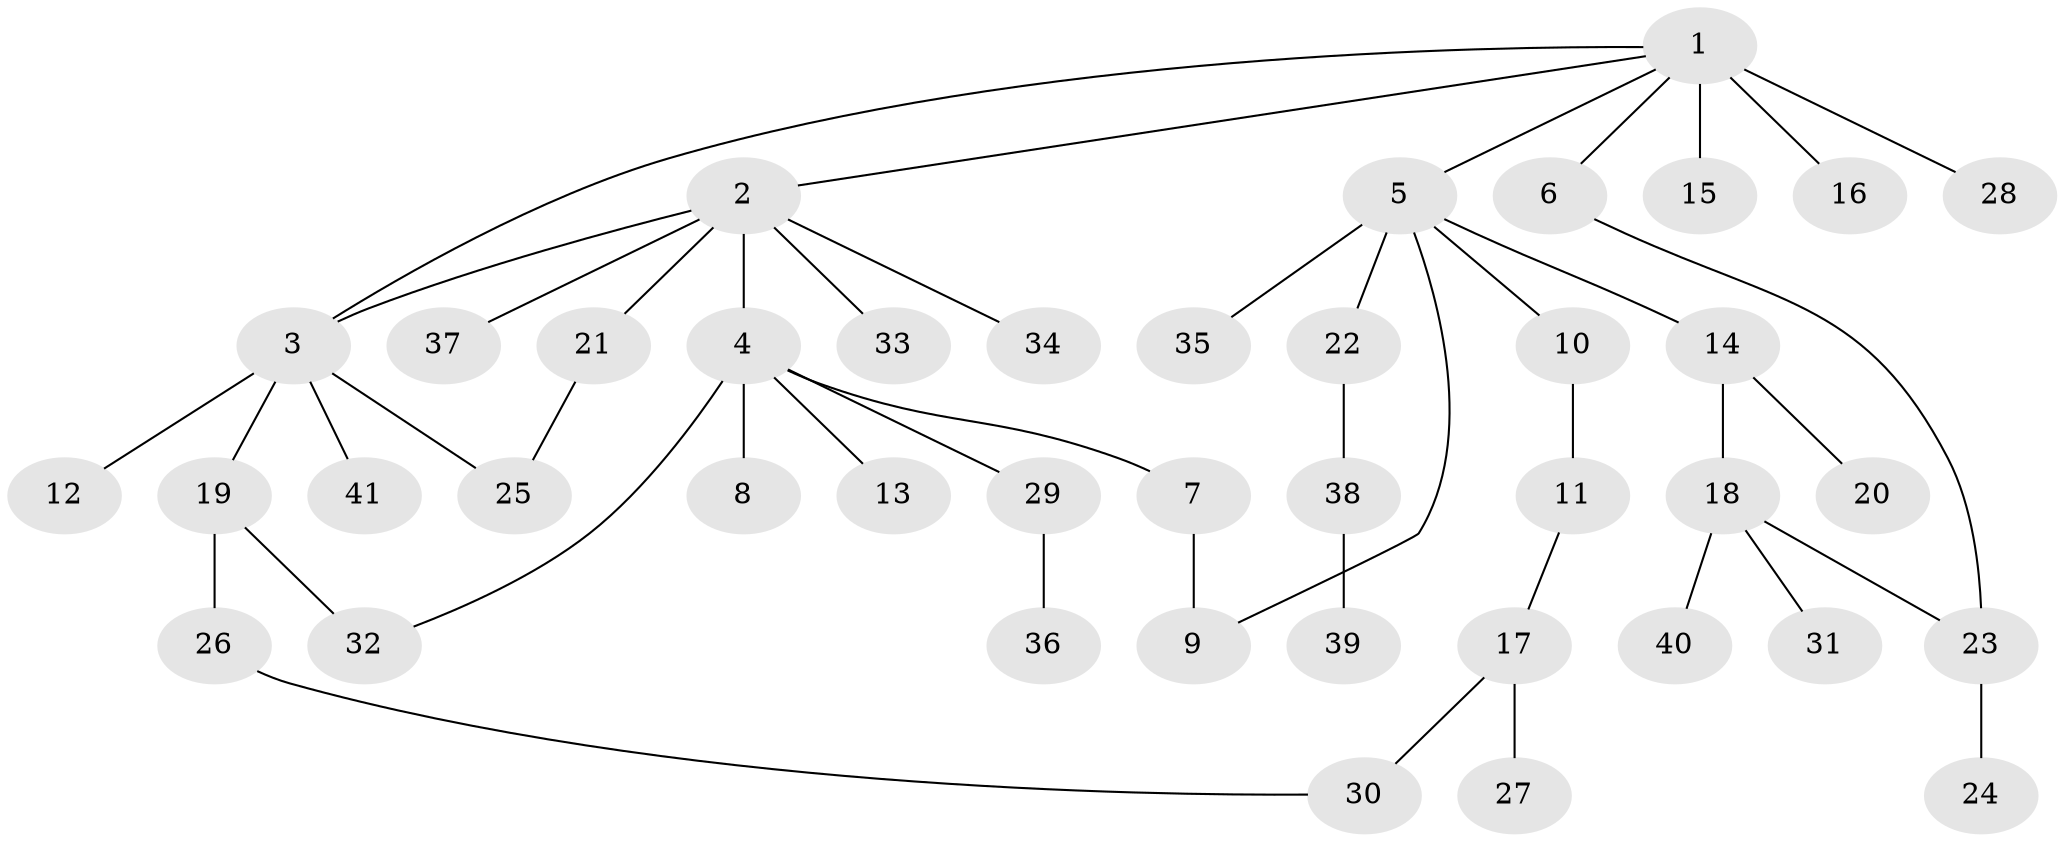 // original degree distribution, {10: 0.024691358024691357, 8: 0.012345679012345678, 7: 0.037037037037037035, 2: 0.25925925925925924, 1: 0.5308641975308642, 4: 0.037037037037037035, 3: 0.06172839506172839, 5: 0.037037037037037035}
// Generated by graph-tools (version 1.1) at 2025/35/03/09/25 02:35:39]
// undirected, 41 vertices, 46 edges
graph export_dot {
graph [start="1"]
  node [color=gray90,style=filled];
  1;
  2;
  3;
  4;
  5;
  6;
  7;
  8;
  9;
  10;
  11;
  12;
  13;
  14;
  15;
  16;
  17;
  18;
  19;
  20;
  21;
  22;
  23;
  24;
  25;
  26;
  27;
  28;
  29;
  30;
  31;
  32;
  33;
  34;
  35;
  36;
  37;
  38;
  39;
  40;
  41;
  1 -- 2 [weight=1.0];
  1 -- 3 [weight=1.0];
  1 -- 5 [weight=1.0];
  1 -- 6 [weight=1.0];
  1 -- 15 [weight=3.0];
  1 -- 16 [weight=1.0];
  1 -- 28 [weight=1.0];
  2 -- 3 [weight=1.0];
  2 -- 4 [weight=1.0];
  2 -- 21 [weight=1.0];
  2 -- 33 [weight=1.0];
  2 -- 34 [weight=1.0];
  2 -- 37 [weight=1.0];
  3 -- 12 [weight=1.0];
  3 -- 19 [weight=1.0];
  3 -- 25 [weight=1.0];
  3 -- 41 [weight=1.0];
  4 -- 7 [weight=1.0];
  4 -- 8 [weight=1.0];
  4 -- 13 [weight=1.0];
  4 -- 29 [weight=1.0];
  4 -- 32 [weight=1.0];
  5 -- 9 [weight=1.0];
  5 -- 10 [weight=1.0];
  5 -- 14 [weight=1.0];
  5 -- 22 [weight=1.0];
  5 -- 35 [weight=1.0];
  6 -- 23 [weight=1.0];
  7 -- 9 [weight=2.0];
  10 -- 11 [weight=1.0];
  11 -- 17 [weight=1.0];
  14 -- 18 [weight=1.0];
  14 -- 20 [weight=1.0];
  17 -- 27 [weight=6.0];
  17 -- 30 [weight=2.0];
  18 -- 23 [weight=1.0];
  18 -- 31 [weight=1.0];
  18 -- 40 [weight=1.0];
  19 -- 26 [weight=1.0];
  19 -- 32 [weight=2.0];
  21 -- 25 [weight=1.0];
  22 -- 38 [weight=1.0];
  23 -- 24 [weight=4.0];
  26 -- 30 [weight=1.0];
  29 -- 36 [weight=1.0];
  38 -- 39 [weight=1.0];
}
